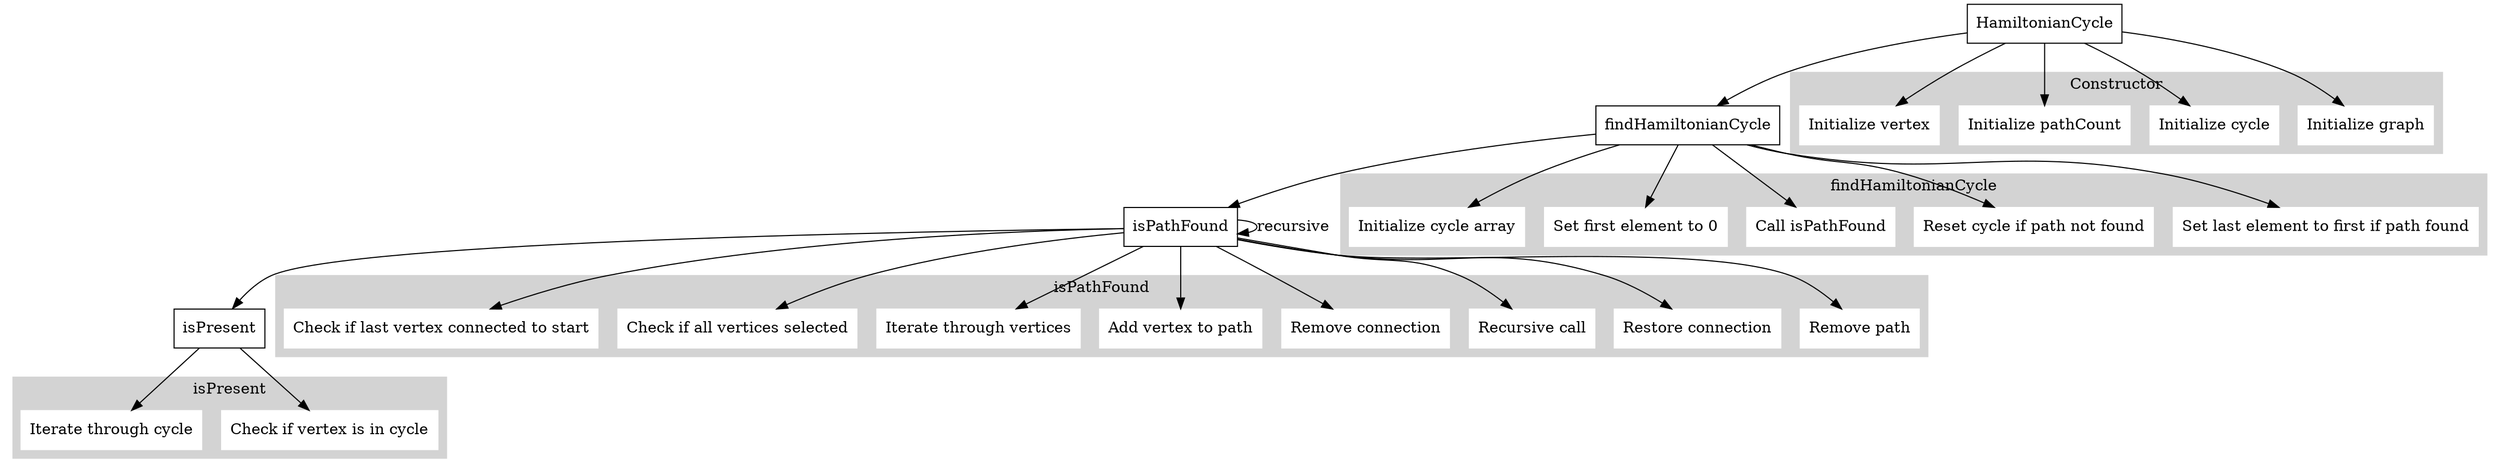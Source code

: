 digraph HamiltonianCycle {
    node [shape=box];
    
    HamiltonianCycle [label="HamiltonianCycle"];
    findHamiltonianCycle [label="findHamiltonianCycle"];
    isPathFound [label="isPathFound"];
    isPresent [label="isPresent"];
    
    HamiltonianCycle -> findHamiltonianCycle;
    findHamiltonianCycle -> isPathFound;
    isPathFound -> isPathFound [label="recursive"];
    isPathFound -> isPresent;
    
    subgraph cluster_0 {
        label = "Constructor";
        style=filled;
        color=lightgrey;
        node [style=filled,color=white];
        init_vertex [label="Initialize vertex"];
        init_pathCount [label="Initialize pathCount"];
        init_cycle [label="Initialize cycle"];
        init_graph [label="Initialize graph"];
    }
    
    HamiltonianCycle -> init_vertex;
    HamiltonianCycle -> init_pathCount;
    HamiltonianCycle -> init_cycle;
    HamiltonianCycle -> init_graph;
    
    subgraph cluster_1 {
        label = "findHamiltonianCycle";
        style=filled;
        color=lightgrey;
        node [style=filled,color=white];
        init_cycle_array [label="Initialize cycle array"];
        set_first_element [label="Set first element to 0"];
        call_isPathFound [label="Call isPathFound"];
        reset_cycle [label="Reset cycle if path not found"];
        set_last_element [label="Set last element to first if path found"];
    }
    
    findHamiltonianCycle -> init_cycle_array;
    findHamiltonianCycle -> set_first_element;
    findHamiltonianCycle -> call_isPathFound;
    findHamiltonianCycle -> reset_cycle;
    findHamiltonianCycle -> set_last_element;
    
    subgraph cluster_2 {
        label = "isPathFound";
        style=filled;
        color=lightgrey;
        node [style=filled,color=white];
        check_last_vertex [label="Check if last vertex connected to start"];
        check_all_vertices [label="Check if all vertices selected"];
        iterate_vertices [label="Iterate through vertices"];
        add_vertex [label="Add vertex to path"];
        remove_connection [label="Remove connection"];
        recursive_call [label="Recursive call"];
        restore_connection [label="Restore connection"];
        remove_path [label="Remove path"];
    }
    
    isPathFound -> check_last_vertex;
    isPathFound -> check_all_vertices;
    isPathFound -> iterate_vertices;
    isPathFound -> add_vertex;
    isPathFound -> remove_connection;
    isPathFound -> recursive_call;
    isPathFound -> restore_connection;
    isPathFound -> remove_path;
    
    subgraph cluster_3 {
        label = "isPresent";
        style=filled;
        color=lightgrey;
        node [style=filled,color=white];
        iterate_cycle [label="Iterate through cycle"];
        check_vertex [label="Check if vertex is in cycle"];
    }
    
    isPresent -> iterate_cycle;
    isPresent -> check_vertex;
}
